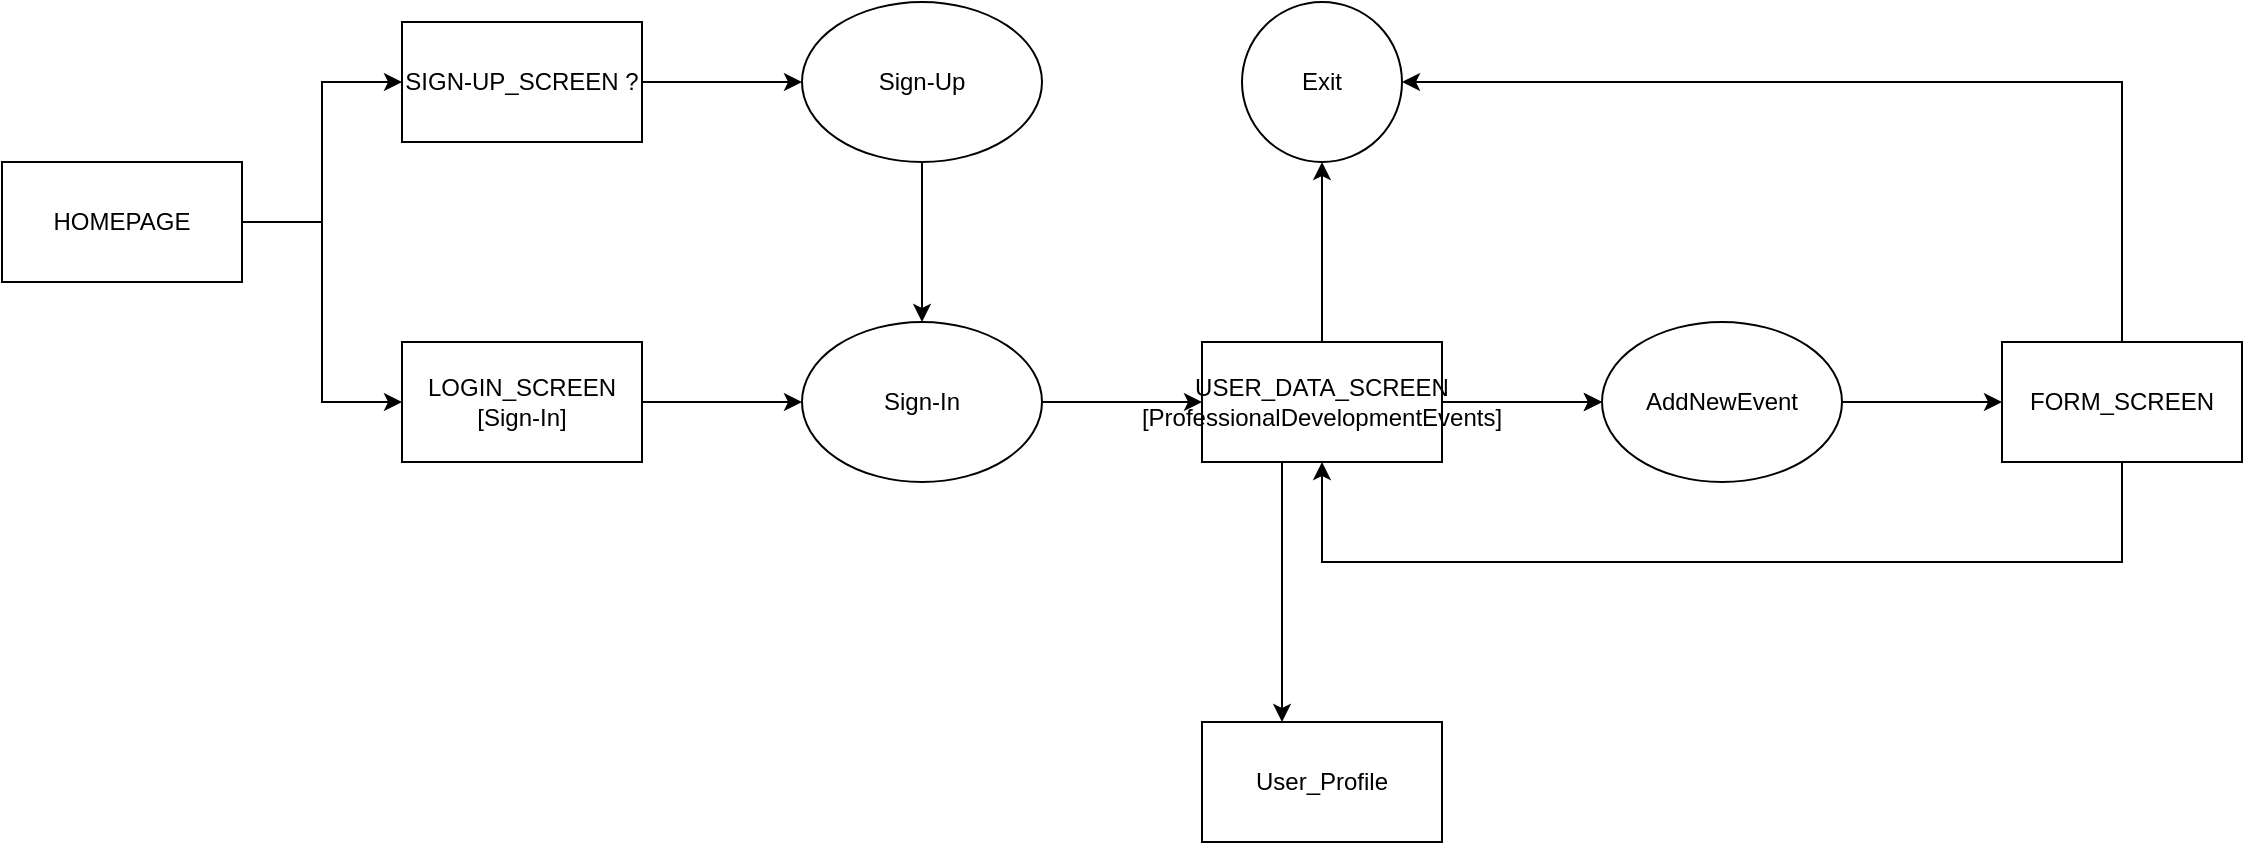 <mxfile version="17.4.2" type="device"><diagram id="u8RRiLF-zlx9DvlkyZUk" name="Page-1"><mxGraphModel dx="1102" dy="865" grid="1" gridSize="10" guides="1" tooltips="1" connect="1" arrows="1" fold="1" page="1" pageScale="1" pageWidth="850" pageHeight="1100" math="0" shadow="0"><root><mxCell id="0"/><mxCell id="1" parent="0"/><mxCell id="hM9aGOULb39StDTRKrQb-15" style="edgeStyle=orthogonalEdgeStyle;rounded=0;orthogonalLoop=1;jettySize=auto;html=1;" parent="1" source="hM9aGOULb39StDTRKrQb-1" target="hM9aGOULb39StDTRKrQb-13" edge="1"><mxGeometry relative="1" as="geometry"><Array as="points"><mxPoint x="200" y="150"/><mxPoint x="200" y="240"/></Array></mxGeometry></mxCell><mxCell id="hM9aGOULb39StDTRKrQb-18" style="edgeStyle=orthogonalEdgeStyle;rounded=0;orthogonalLoop=1;jettySize=auto;html=1;" parent="1" source="hM9aGOULb39StDTRKrQb-1" target="hM9aGOULb39StDTRKrQb-17" edge="1"><mxGeometry relative="1" as="geometry"><Array as="points"><mxPoint x="200" y="150"/><mxPoint x="200" y="80"/></Array></mxGeometry></mxCell><mxCell id="hM9aGOULb39StDTRKrQb-1" value="HOMEPAGE" style="rounded=0;whiteSpace=wrap;html=1;" parent="1" vertex="1"><mxGeometry x="40" y="120" width="120" height="60" as="geometry"/></mxCell><mxCell id="hM9aGOULb39StDTRKrQb-3" value="Exit" style="ellipse;whiteSpace=wrap;html=1;aspect=fixed;" parent="1" vertex="1"><mxGeometry x="660" y="40" width="80" height="80" as="geometry"/></mxCell><mxCell id="hM9aGOULb39StDTRKrQb-22" style="edgeStyle=orthogonalEdgeStyle;rounded=0;orthogonalLoop=1;jettySize=auto;html=1;" parent="1" source="hM9aGOULb39StDTRKrQb-4" target="hM9aGOULb39StDTRKrQb-21" edge="1"><mxGeometry relative="1" as="geometry"/></mxCell><mxCell id="hM9aGOULb39StDTRKrQb-4" value="Sign-In" style="ellipse;whiteSpace=wrap;html=1;" parent="1" vertex="1"><mxGeometry x="440" y="200" width="120" height="80" as="geometry"/></mxCell><mxCell id="hM9aGOULb39StDTRKrQb-9" style="edgeStyle=orthogonalEdgeStyle;rounded=0;orthogonalLoop=1;jettySize=auto;html=1;" parent="1" source="hM9aGOULb39StDTRKrQb-5" target="hM9aGOULb39StDTRKrQb-4" edge="1"><mxGeometry relative="1" as="geometry"/></mxCell><mxCell id="hM9aGOULb39StDTRKrQb-5" value="Sign-Up" style="ellipse;whiteSpace=wrap;html=1;" parent="1" vertex="1"><mxGeometry x="440" y="40" width="120" height="80" as="geometry"/></mxCell><mxCell id="hM9aGOULb39StDTRKrQb-27" style="edgeStyle=orthogonalEdgeStyle;rounded=0;orthogonalLoop=1;jettySize=auto;html=1;" parent="1" source="hM9aGOULb39StDTRKrQb-12" target="hM9aGOULb39StDTRKrQb-21" edge="1"><mxGeometry relative="1" as="geometry"><Array as="points"><mxPoint x="1100" y="320"/><mxPoint x="700" y="320"/></Array></mxGeometry></mxCell><mxCell id="hM9aGOULb39StDTRKrQb-32" style="edgeStyle=orthogonalEdgeStyle;rounded=0;orthogonalLoop=1;jettySize=auto;html=1;" parent="1" source="hM9aGOULb39StDTRKrQb-12" target="hM9aGOULb39StDTRKrQb-3" edge="1"><mxGeometry relative="1" as="geometry"><Array as="points"><mxPoint x="1100" y="80"/></Array></mxGeometry></mxCell><mxCell id="hM9aGOULb39StDTRKrQb-12" value="&lt;span&gt;FORM_SCREEN&lt;/span&gt;" style="rounded=0;whiteSpace=wrap;html=1;" parent="1" vertex="1"><mxGeometry x="1040" y="210" width="120" height="60" as="geometry"/></mxCell><mxCell id="hM9aGOULb39StDTRKrQb-16" style="edgeStyle=orthogonalEdgeStyle;rounded=0;orthogonalLoop=1;jettySize=auto;html=1;" parent="1" source="hM9aGOULb39StDTRKrQb-13" target="hM9aGOULb39StDTRKrQb-4" edge="1"><mxGeometry relative="1" as="geometry"/></mxCell><mxCell id="hM9aGOULb39StDTRKrQb-13" value="LOGIN_SCREEN&lt;br&gt;[Sign-In]" style="rounded=0;whiteSpace=wrap;html=1;" parent="1" vertex="1"><mxGeometry x="240" y="210" width="120" height="60" as="geometry"/></mxCell><mxCell id="hM9aGOULb39StDTRKrQb-19" style="edgeStyle=orthogonalEdgeStyle;rounded=0;orthogonalLoop=1;jettySize=auto;html=1;" parent="1" source="hM9aGOULb39StDTRKrQb-17" target="hM9aGOULb39StDTRKrQb-5" edge="1"><mxGeometry relative="1" as="geometry"/></mxCell><mxCell id="hM9aGOULb39StDTRKrQb-17" value="SIGN-UP_SCREEN ?" style="rounded=0;whiteSpace=wrap;html=1;" parent="1" vertex="1"><mxGeometry x="240" y="50" width="120" height="60" as="geometry"/></mxCell><mxCell id="hM9aGOULb39StDTRKrQb-25" style="edgeStyle=orthogonalEdgeStyle;rounded=0;orthogonalLoop=1;jettySize=auto;html=1;" parent="1" source="hM9aGOULb39StDTRKrQb-21" target="hM9aGOULb39StDTRKrQb-23" edge="1"><mxGeometry relative="1" as="geometry"/></mxCell><mxCell id="hM9aGOULb39StDTRKrQb-31" style="edgeStyle=orthogonalEdgeStyle;rounded=0;orthogonalLoop=1;jettySize=auto;html=1;" parent="1" source="hM9aGOULb39StDTRKrQb-21" target="hM9aGOULb39StDTRKrQb-3" edge="1"><mxGeometry relative="1" as="geometry"/></mxCell><mxCell id="CqKYj_Zucfc-n6M4YxTf-2" style="edgeStyle=orthogonalEdgeStyle;rounded=0;orthogonalLoop=1;jettySize=auto;html=1;" edge="1" parent="1" source="hM9aGOULb39StDTRKrQb-21" target="CqKYj_Zucfc-n6M4YxTf-1"><mxGeometry relative="1" as="geometry"><Array as="points"><mxPoint x="680" y="330"/><mxPoint x="680" y="330"/></Array></mxGeometry></mxCell><mxCell id="CqKYj_Zucfc-n6M4YxTf-3" value="" style="edgeStyle=orthogonalEdgeStyle;rounded=0;orthogonalLoop=1;jettySize=auto;html=1;" edge="1" parent="1" source="hM9aGOULb39StDTRKrQb-21" target="hM9aGOULb39StDTRKrQb-23"><mxGeometry relative="1" as="geometry"/></mxCell><mxCell id="hM9aGOULb39StDTRKrQb-21" value="USER_DATA_SCREEN&lt;br&gt;[ProfessionalDevelopmentEvents]" style="rounded=0;whiteSpace=wrap;html=1;" parent="1" vertex="1"><mxGeometry x="640" y="210" width="120" height="60" as="geometry"/></mxCell><mxCell id="hM9aGOULb39StDTRKrQb-26" style="edgeStyle=orthogonalEdgeStyle;rounded=0;orthogonalLoop=1;jettySize=auto;html=1;" parent="1" source="hM9aGOULb39StDTRKrQb-23" target="hM9aGOULb39StDTRKrQb-12" edge="1"><mxGeometry relative="1" as="geometry"/></mxCell><mxCell id="hM9aGOULb39StDTRKrQb-23" value="AddNewEvent" style="ellipse;whiteSpace=wrap;html=1;" parent="1" vertex="1"><mxGeometry x="840" y="200" width="120" height="80" as="geometry"/></mxCell><mxCell id="CqKYj_Zucfc-n6M4YxTf-1" value="User_Profile" style="rounded=0;whiteSpace=wrap;html=1;" vertex="1" parent="1"><mxGeometry x="640" y="400" width="120" height="60" as="geometry"/></mxCell></root></mxGraphModel></diagram></mxfile>